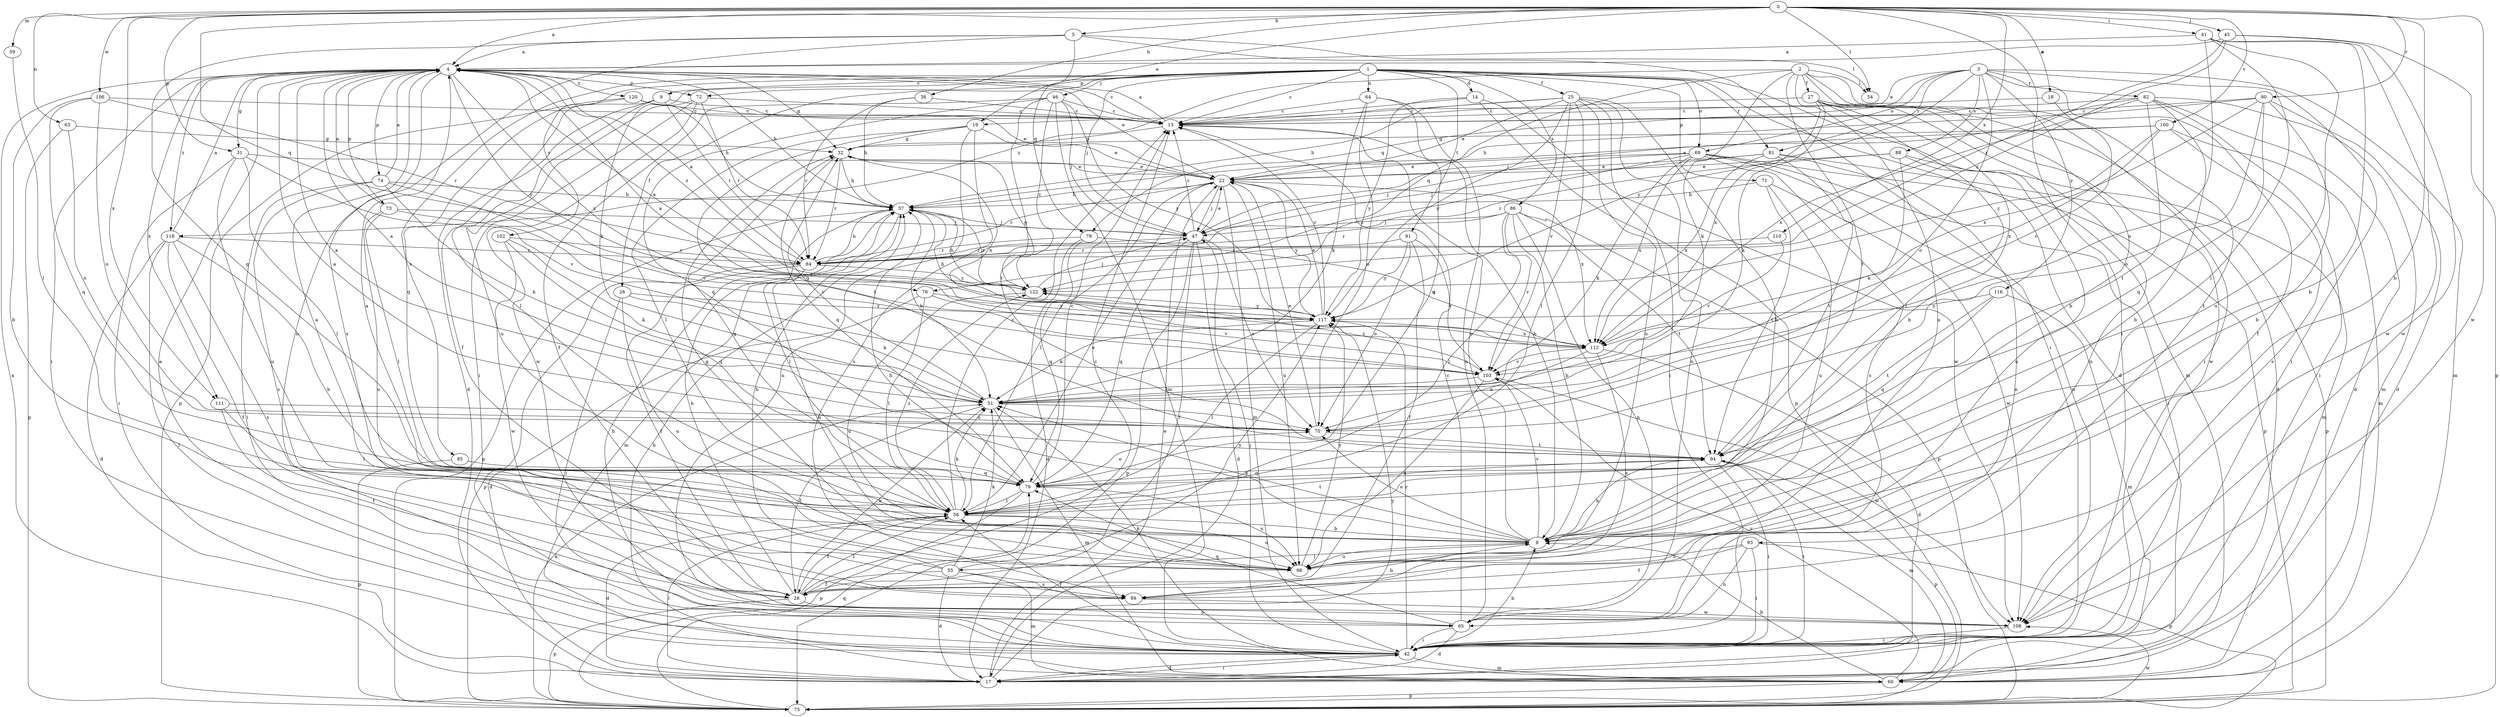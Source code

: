 strict digraph  {
0;
1;
2;
3;
4;
5;
8;
9;
13;
14;
17;
18;
19;
22;
25;
26;
27;
28;
31;
32;
36;
37;
41;
42;
45;
46;
47;
51;
54;
55;
56;
59;
60;
63;
64;
65;
69;
70;
71;
72;
73;
74;
75;
76;
78;
79;
80;
81;
82;
84;
85;
86;
88;
89;
91;
93;
94;
98;
100;
102;
103;
106;
108;
110;
111;
112;
116;
117;
118;
120;
122;
0 -> 4  [label=a];
0 -> 5  [label=b];
0 -> 8  [label=b];
0 -> 18  [label=e];
0 -> 19  [label=e];
0 -> 31  [label=g];
0 -> 36  [label=h];
0 -> 41  [label=i];
0 -> 42  [label=i];
0 -> 45  [label=j];
0 -> 54  [label=l];
0 -> 59  [label=m];
0 -> 63  [label=n];
0 -> 76  [label=q];
0 -> 80  [label=r];
0 -> 100  [label=v];
0 -> 106  [label=w];
0 -> 108  [label=w];
0 -> 110  [label=x];
0 -> 111  [label=x];
1 -> 9  [label=c];
1 -> 13  [label=c];
1 -> 14  [label=d];
1 -> 17  [label=d];
1 -> 25  [label=f];
1 -> 26  [label=f];
1 -> 46  [label=j];
1 -> 47  [label=j];
1 -> 51  [label=k];
1 -> 60  [label=m];
1 -> 64  [label=n];
1 -> 69  [label=o];
1 -> 71  [label=p];
1 -> 72  [label=p];
1 -> 81  [label=r];
1 -> 85  [label=s];
1 -> 86  [label=s];
1 -> 91  [label=t];
1 -> 102  [label=v];
2 -> 8  [label=b];
2 -> 27  [label=f];
2 -> 42  [label=i];
2 -> 51  [label=k];
2 -> 54  [label=l];
2 -> 76  [label=q];
2 -> 93  [label=t];
2 -> 94  [label=t];
2 -> 98  [label=u];
2 -> 118  [label=z];
3 -> 19  [label=e];
3 -> 28  [label=f];
3 -> 42  [label=i];
3 -> 60  [label=m];
3 -> 69  [label=o];
3 -> 70  [label=o];
3 -> 78  [label=q];
3 -> 81  [label=r];
3 -> 82  [label=r];
3 -> 88  [label=s];
3 -> 116  [label=y];
3 -> 117  [label=y];
4 -> 13  [label=c];
4 -> 22  [label=e];
4 -> 31  [label=g];
4 -> 32  [label=g];
4 -> 37  [label=h];
4 -> 42  [label=i];
4 -> 72  [label=p];
4 -> 73  [label=p];
4 -> 74  [label=p];
4 -> 89  [label=s];
4 -> 111  [label=x];
4 -> 112  [label=x];
4 -> 117  [label=y];
4 -> 118  [label=z];
4 -> 120  [label=z];
4 -> 122  [label=z];
5 -> 4  [label=a];
5 -> 42  [label=i];
5 -> 54  [label=l];
5 -> 65  [label=n];
5 -> 78  [label=q];
5 -> 79  [label=q];
8 -> 4  [label=a];
8 -> 13  [label=c];
8 -> 37  [label=h];
8 -> 51  [label=k];
8 -> 55  [label=l];
8 -> 70  [label=o];
8 -> 98  [label=u];
8 -> 103  [label=v];
9 -> 13  [label=c];
9 -> 17  [label=d];
9 -> 28  [label=f];
9 -> 56  [label=l];
9 -> 84  [label=r];
13 -> 4  [label=a];
13 -> 8  [label=b];
13 -> 32  [label=g];
14 -> 13  [label=c];
14 -> 75  [label=p];
14 -> 108  [label=w];
14 -> 117  [label=y];
17 -> 4  [label=a];
17 -> 22  [label=e];
17 -> 42  [label=i];
17 -> 56  [label=l];
17 -> 117  [label=y];
18 -> 13  [label=c];
18 -> 103  [label=v];
19 -> 22  [label=e];
19 -> 32  [label=g];
19 -> 56  [label=l];
19 -> 65  [label=n];
19 -> 89  [label=s];
19 -> 94  [label=t];
22 -> 37  [label=h];
22 -> 42  [label=i];
22 -> 47  [label=j];
22 -> 56  [label=l];
22 -> 84  [label=r];
22 -> 98  [label=u];
22 -> 112  [label=x];
22 -> 117  [label=y];
25 -> 8  [label=b];
25 -> 13  [label=c];
25 -> 22  [label=e];
25 -> 37  [label=h];
25 -> 42  [label=i];
25 -> 56  [label=l];
25 -> 65  [label=n];
25 -> 98  [label=u];
25 -> 103  [label=v];
25 -> 117  [label=y];
26 -> 42  [label=i];
26 -> 51  [label=k];
26 -> 98  [label=u];
26 -> 117  [label=y];
27 -> 8  [label=b];
27 -> 13  [label=c];
27 -> 17  [label=d];
27 -> 51  [label=k];
27 -> 56  [label=l];
27 -> 65  [label=n];
27 -> 108  [label=w];
27 -> 112  [label=x];
28 -> 13  [label=c];
28 -> 37  [label=h];
28 -> 51  [label=k];
28 -> 56  [label=l];
28 -> 65  [label=n];
28 -> 75  [label=p];
31 -> 22  [label=e];
31 -> 42  [label=i];
31 -> 56  [label=l];
31 -> 98  [label=u];
31 -> 103  [label=v];
32 -> 22  [label=e];
32 -> 37  [label=h];
32 -> 79  [label=q];
32 -> 84  [label=r];
32 -> 112  [label=x];
36 -> 13  [label=c];
36 -> 37  [label=h];
36 -> 84  [label=r];
37 -> 47  [label=j];
37 -> 51  [label=k];
37 -> 56  [label=l];
37 -> 60  [label=m];
37 -> 75  [label=p];
37 -> 122  [label=z];
41 -> 4  [label=a];
41 -> 8  [label=b];
41 -> 56  [label=l];
41 -> 70  [label=o];
41 -> 98  [label=u];
41 -> 108  [label=w];
42 -> 4  [label=a];
42 -> 8  [label=b];
42 -> 17  [label=d];
42 -> 37  [label=h];
42 -> 47  [label=j];
42 -> 51  [label=k];
42 -> 56  [label=l];
42 -> 60  [label=m];
42 -> 94  [label=t];
42 -> 117  [label=y];
45 -> 4  [label=a];
45 -> 75  [label=p];
45 -> 84  [label=r];
45 -> 108  [label=w];
45 -> 122  [label=z];
46 -> 13  [label=c];
46 -> 28  [label=f];
46 -> 47  [label=j];
46 -> 60  [label=m];
46 -> 79  [label=q];
46 -> 94  [label=t];
46 -> 117  [label=y];
46 -> 122  [label=z];
47 -> 13  [label=c];
47 -> 17  [label=d];
47 -> 22  [label=e];
47 -> 28  [label=f];
47 -> 70  [label=o];
47 -> 75  [label=p];
47 -> 79  [label=q];
47 -> 84  [label=r];
51 -> 4  [label=a];
51 -> 28  [label=f];
51 -> 32  [label=g];
51 -> 60  [label=m];
51 -> 70  [label=o];
55 -> 4  [label=a];
55 -> 17  [label=d];
55 -> 28  [label=f];
55 -> 37  [label=h];
55 -> 51  [label=k];
55 -> 60  [label=m];
55 -> 89  [label=s];
55 -> 117  [label=y];
56 -> 8  [label=b];
56 -> 13  [label=c];
56 -> 17  [label=d];
56 -> 22  [label=e];
56 -> 28  [label=f];
56 -> 32  [label=g];
56 -> 51  [label=k];
56 -> 94  [label=t];
56 -> 98  [label=u];
56 -> 122  [label=z];
59 -> 56  [label=l];
60 -> 8  [label=b];
60 -> 37  [label=h];
60 -> 75  [label=p];
60 -> 103  [label=v];
63 -> 32  [label=g];
63 -> 70  [label=o];
63 -> 75  [label=p];
64 -> 13  [label=c];
64 -> 51  [label=k];
64 -> 65  [label=n];
64 -> 70  [label=o];
64 -> 79  [label=q];
65 -> 13  [label=c];
65 -> 17  [label=d];
65 -> 42  [label=i];
65 -> 79  [label=q];
69 -> 22  [label=e];
69 -> 42  [label=i];
69 -> 47  [label=j];
69 -> 51  [label=k];
69 -> 75  [label=p];
69 -> 89  [label=s];
69 -> 108  [label=w];
69 -> 112  [label=x];
69 -> 122  [label=z];
70 -> 4  [label=a];
70 -> 22  [label=e];
70 -> 94  [label=t];
71 -> 37  [label=h];
71 -> 94  [label=t];
71 -> 98  [label=u];
71 -> 108  [label=w];
72 -> 13  [label=c];
72 -> 42  [label=i];
72 -> 84  [label=r];
72 -> 98  [label=u];
72 -> 108  [label=w];
73 -> 4  [label=a];
73 -> 47  [label=j];
73 -> 56  [label=l];
73 -> 98  [label=u];
73 -> 103  [label=v];
74 -> 4  [label=a];
74 -> 37  [label=h];
74 -> 42  [label=i];
74 -> 51  [label=k];
74 -> 89  [label=s];
74 -> 103  [label=v];
75 -> 51  [label=k];
75 -> 79  [label=q];
75 -> 108  [label=w];
76 -> 17  [label=d];
76 -> 56  [label=l];
76 -> 103  [label=v];
76 -> 117  [label=y];
78 -> 17  [label=d];
78 -> 79  [label=q];
78 -> 84  [label=r];
78 -> 112  [label=x];
79 -> 13  [label=c];
79 -> 56  [label=l];
79 -> 70  [label=o];
79 -> 75  [label=p];
79 -> 98  [label=u];
80 -> 8  [label=b];
80 -> 13  [label=c];
80 -> 17  [label=d];
80 -> 37  [label=h];
80 -> 70  [label=o];
80 -> 79  [label=q];
80 -> 112  [label=x];
81 -> 22  [label=e];
81 -> 47  [label=j];
81 -> 65  [label=n];
81 -> 75  [label=p];
81 -> 94  [label=t];
81 -> 112  [label=x];
82 -> 8  [label=b];
82 -> 13  [label=c];
82 -> 17  [label=d];
82 -> 42  [label=i];
82 -> 47  [label=j];
82 -> 60  [label=m];
82 -> 94  [label=t];
82 -> 112  [label=x];
84 -> 4  [label=a];
84 -> 28  [label=f];
84 -> 37  [label=h];
84 -> 75  [label=p];
84 -> 98  [label=u];
84 -> 122  [label=z];
85 -> 75  [label=p];
85 -> 79  [label=q];
86 -> 8  [label=b];
86 -> 47  [label=j];
86 -> 56  [label=l];
86 -> 65  [label=n];
86 -> 75  [label=p];
86 -> 84  [label=r];
86 -> 94  [label=t];
86 -> 103  [label=v];
88 -> 22  [label=e];
88 -> 51  [label=k];
88 -> 60  [label=m];
88 -> 84  [label=r];
88 -> 98  [label=u];
89 -> 8  [label=b];
89 -> 108  [label=w];
91 -> 28  [label=f];
91 -> 70  [label=o];
91 -> 84  [label=r];
91 -> 103  [label=v];
91 -> 117  [label=y];
93 -> 28  [label=f];
93 -> 42  [label=i];
93 -> 65  [label=n];
93 -> 75  [label=p];
93 -> 98  [label=u];
94 -> 4  [label=a];
94 -> 8  [label=b];
94 -> 42  [label=i];
94 -> 60  [label=m];
94 -> 75  [label=p];
94 -> 79  [label=q];
98 -> 32  [label=g];
98 -> 117  [label=y];
100 -> 22  [label=e];
100 -> 32  [label=g];
100 -> 60  [label=m];
100 -> 89  [label=s];
100 -> 112  [label=x];
100 -> 122  [label=z];
102 -> 51  [label=k];
102 -> 79  [label=q];
102 -> 84  [label=r];
102 -> 108  [label=w];
103 -> 51  [label=k];
103 -> 98  [label=u];
103 -> 108  [label=w];
103 -> 122  [label=z];
106 -> 8  [label=b];
106 -> 13  [label=c];
106 -> 70  [label=o];
106 -> 79  [label=q];
106 -> 84  [label=r];
108 -> 42  [label=i];
110 -> 84  [label=r];
110 -> 103  [label=v];
111 -> 28  [label=f];
111 -> 56  [label=l];
111 -> 70  [label=o];
112 -> 4  [label=a];
112 -> 17  [label=d];
112 -> 70  [label=o];
112 -> 89  [label=s];
112 -> 103  [label=v];
116 -> 60  [label=m];
116 -> 79  [label=q];
116 -> 94  [label=t];
116 -> 117  [label=y];
117 -> 4  [label=a];
117 -> 13  [label=c];
117 -> 22  [label=e];
117 -> 37  [label=h];
117 -> 51  [label=k];
117 -> 56  [label=l];
117 -> 112  [label=x];
118 -> 4  [label=a];
118 -> 8  [label=b];
118 -> 17  [label=d];
118 -> 28  [label=f];
118 -> 42  [label=i];
118 -> 84  [label=r];
118 -> 89  [label=s];
120 -> 13  [label=c];
120 -> 22  [label=e];
120 -> 37  [label=h];
120 -> 75  [label=p];
120 -> 79  [label=q];
122 -> 32  [label=g];
122 -> 37  [label=h];
122 -> 47  [label=j];
122 -> 98  [label=u];
122 -> 117  [label=y];
}
